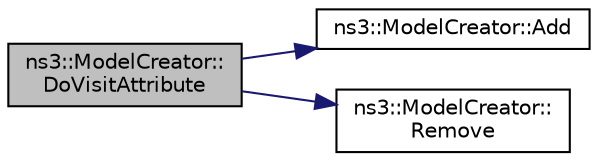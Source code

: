 digraph "ns3::ModelCreator::DoVisitAttribute"
{
  edge [fontname="Helvetica",fontsize="10",labelfontname="Helvetica",labelfontsize="10"];
  node [fontname="Helvetica",fontsize="10",shape=record];
  rankdir="LR";
  Node1 [label="ns3::ModelCreator::\lDoVisitAttribute",height=0.2,width=0.4,color="black", fillcolor="grey75", style="filled", fontcolor="black"];
  Node1 -> Node2 [color="midnightblue",fontsize="10",style="solid"];
  Node2 [label="ns3::ModelCreator::Add",height=0.2,width=0.4,color="black", fillcolor="white", style="filled",URL="$d1/d93/classns3_1_1ModelCreator.html#a89400a73b9d74c00430699b66f246f60"];
  Node1 -> Node3 [color="midnightblue",fontsize="10",style="solid"];
  Node3 [label="ns3::ModelCreator::\lRemove",height=0.2,width=0.4,color="black", fillcolor="white", style="filled",URL="$d1/d93/classns3_1_1ModelCreator.html#a477935d959f801e57a58e0e2f773932d"];
}
